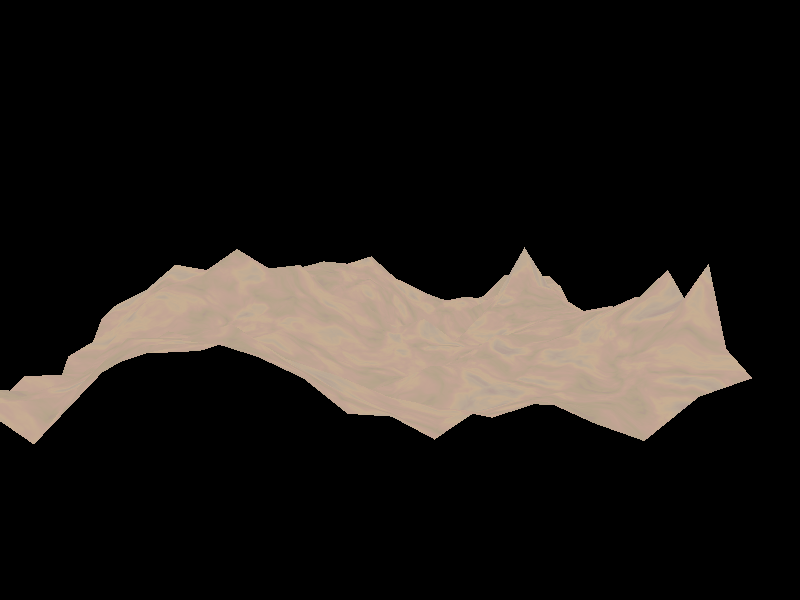 #include "colors.inc"
#include "stones.inc"
#include "textures.inc"
#include "shapes.inc"
#include "glass.inc"
#include "metals.inc"
#include "woods.inc"
#declare c1 = texture { T_Stone1 scale 1 }
light_source { <0, 2, 2> color White}
camera { location <3, 1, -3> look_at  <3,0,3>  }
mesh {
triangle{< 0.29412, 0.00000, 0.29412>,< 0.58824,-0.16760, 0.29412>,< 0.58824,-0.23509, 0.58824> texture {c1}}
triangle{< 0.29412, 0.00000, 0.29412>,< 0.29412,-0.15393, 0.58824>,< 0.58824,-0.23509, 0.58824> texture {c1}}
triangle{< 0.29412,-0.15393, 0.58824>,< 0.58824,-0.23509, 0.58824>,< 0.58824,-0.27585, 0.88235> texture {c1}}
triangle{< 0.29412,-0.15393, 0.58824>,< 0.29412,-0.34967, 0.88235>,< 0.58824,-0.27585, 0.88235> texture {c1}}
triangle{< 0.29412,-0.34967, 0.88235>,< 0.58824,-0.27585, 0.88235>,< 0.58824,-0.31594, 1.17647> texture {c1}}
triangle{< 0.29412,-0.34967, 0.88235>,< 0.29412,-0.25389, 1.17647>,< 0.58824,-0.31594, 1.17647> texture {c1}}
triangle{< 0.29412,-0.25389, 1.17647>,< 0.58824,-0.31594, 1.17647>,< 0.58824,-0.31998, 1.47059> texture {c1}}
triangle{< 0.29412,-0.25389, 1.17647>,< 0.29412,-0.57187, 1.47059>,< 0.58824,-0.31998, 1.47059> texture {c1}}
triangle{< 0.29412,-0.57187, 1.47059>,< 0.58824,-0.31998, 1.47059>,< 0.58824,-0.22015, 1.76471> texture {c1}}
triangle{< 0.29412,-0.57187, 1.47059>,< 0.29412,-0.26047, 1.76471>,< 0.58824,-0.22015, 1.76471> texture {c1}}
triangle{< 0.29412,-0.26047, 1.76471>,< 0.58824,-0.22015, 1.76471>,< 0.58824,-0.07089, 2.05882> texture {c1}}
triangle{< 0.29412,-0.26047, 1.76471>,< 0.29412,-0.33825, 2.05882>,< 0.58824,-0.07089, 2.05882> texture {c1}}
triangle{< 0.29412,-0.33825, 2.05882>,< 0.58824,-0.07089, 2.05882>,< 0.58824, 0.05671, 2.35294> texture {c1}}
triangle{< 0.29412,-0.33825, 2.05882>,< 0.29412,-0.06474, 2.35294>,< 0.58824, 0.05671, 2.35294> texture {c1}}
triangle{< 0.29412,-0.06474, 2.35294>,< 0.58824, 0.05671, 2.35294>,< 0.58824, 0.15358, 2.64706> texture {c1}}
triangle{< 0.29412,-0.06474, 2.35294>,< 0.29412, 0.01082, 2.64706>,< 0.58824, 0.15358, 2.64706> texture {c1}}
triangle{< 0.29412, 0.01082, 2.64706>,< 0.58824, 0.15358, 2.64706>,< 0.58824, 0.11664, 2.94118> texture {c1}}
triangle{< 0.29412, 0.01082, 2.64706>,< 0.29412,-0.00637, 2.94118>,< 0.58824, 0.11664, 2.94118> texture {c1}}
triangle{< 0.29412,-0.00637, 2.94118>,< 0.58824, 0.11664, 2.94118>,< 0.58824, 0.01826, 3.23529> texture {c1}}
triangle{< 0.29412,-0.00637, 2.94118>,< 0.29412,-0.06949, 3.23529>,< 0.58824, 0.01826, 3.23529> texture {c1}}
triangle{< 0.29412,-0.06949, 3.23529>,< 0.58824, 0.01826, 3.23529>,< 0.58824,-0.08417, 3.52941> texture {c1}}
triangle{< 0.29412,-0.06949, 3.23529>,< 0.29412,-0.06354, 3.52941>,< 0.58824,-0.08417, 3.52941> texture {c1}}
triangle{< 0.29412,-0.06354, 3.52941>,< 0.58824,-0.08417, 3.52941>,< 0.58824,-0.15354, 3.82353> texture {c1}}
triangle{< 0.29412,-0.06354, 3.52941>,< 0.29412,-0.06311, 3.82353>,< 0.58824,-0.15354, 3.82353> texture {c1}}
triangle{< 0.29412,-0.06311, 3.82353>,< 0.58824,-0.15354, 3.82353>,< 0.58824,-0.14642, 4.11765> texture {c1}}
triangle{< 0.29412,-0.06311, 3.82353>,< 0.29412,-0.06875, 4.11765>,< 0.58824,-0.14642, 4.11765> texture {c1}}
triangle{< 0.29412,-0.06875, 4.11765>,< 0.58824,-0.14642, 4.11765>,< 0.58824,-0.08936, 4.41176> texture {c1}}
triangle{< 0.29412,-0.06875, 4.11765>,< 0.29412, 0.00341, 4.41176>,< 0.58824,-0.08936, 4.41176> texture {c1}}
triangle{< 0.29412, 0.00341, 4.41176>,< 0.58824,-0.08936, 4.41176>,< 0.58824,-0.01954, 4.70588> texture {c1}}
triangle{< 0.29412, 0.00341, 4.41176>,< 0.29412,-0.02866, 4.70588>,< 0.58824,-0.01954, 4.70588> texture {c1}}
triangle{< 0.29412,-0.02866, 4.70588>,< 0.58824,-0.01954, 4.70588>,< 0.58824,-0.03146, 5.00000> texture {c1}}
triangle{< 0.29412,-0.02866, 4.70588>,< 0.29412, 0.00000, 5.00000>,< 0.58824,-0.03146, 5.00000> texture {c1}}
triangle{< 0.58824,-0.16760, 0.29412>,< 0.88235,-0.39891, 0.29412>,< 0.88235,-0.20917, 0.58824> texture {c1}}
triangle{< 0.58824,-0.16760, 0.29412>,< 0.58824,-0.23509, 0.58824>,< 0.88235,-0.20917, 0.58824> texture {c1}}
triangle{< 0.58824,-0.23509, 0.58824>,< 0.88235,-0.20917, 0.58824>,< 0.88235,-0.15731, 0.88235> texture {c1}}
triangle{< 0.58824,-0.23509, 0.58824>,< 0.58824,-0.27585, 0.88235>,< 0.88235,-0.15731, 0.88235> texture {c1}}
triangle{< 0.58824,-0.27585, 0.88235>,< 0.88235,-0.15731, 0.88235>,< 0.88235,-0.18149, 1.17647> texture {c1}}
triangle{< 0.58824,-0.27585, 0.88235>,< 0.58824,-0.31594, 1.17647>,< 0.88235,-0.18149, 1.17647> texture {c1}}
triangle{< 0.58824,-0.31594, 1.17647>,< 0.88235,-0.18149, 1.17647>,< 0.88235,-0.18927, 1.47059> texture {c1}}
triangle{< 0.58824,-0.31594, 1.17647>,< 0.58824,-0.31998, 1.47059>,< 0.88235,-0.18927, 1.47059> texture {c1}}
triangle{< 0.58824,-0.31998, 1.47059>,< 0.88235,-0.18927, 1.47059>,< 0.88235,-0.07630, 1.76471> texture {c1}}
triangle{< 0.58824,-0.31998, 1.47059>,< 0.58824,-0.22015, 1.76471>,< 0.88235,-0.07630, 1.76471> texture {c1}}
triangle{< 0.58824,-0.22015, 1.76471>,< 0.88235,-0.07630, 1.76471>,< 0.88235, 0.18062, 2.05882> texture {c1}}
triangle{< 0.58824,-0.22015, 1.76471>,< 0.58824,-0.07089, 2.05882>,< 0.88235, 0.18062, 2.05882> texture {c1}}
triangle{< 0.58824,-0.07089, 2.05882>,< 0.88235, 0.18062, 2.05882>,< 0.88235, 0.23247, 2.35294> texture {c1}}
triangle{< 0.58824,-0.07089, 2.05882>,< 0.58824, 0.05671, 2.35294>,< 0.88235, 0.23247, 2.35294> texture {c1}}
triangle{< 0.58824, 0.05671, 2.35294>,< 0.88235, 0.23247, 2.35294>,< 0.88235, 0.39785, 2.64706> texture {c1}}
triangle{< 0.58824, 0.05671, 2.35294>,< 0.58824, 0.15358, 2.64706>,< 0.88235, 0.39785, 2.64706> texture {c1}}
triangle{< 0.58824, 0.15358, 2.64706>,< 0.88235, 0.39785, 2.64706>,< 0.88235, 0.20560, 2.94118> texture {c1}}
triangle{< 0.58824, 0.15358, 2.64706>,< 0.58824, 0.11664, 2.94118>,< 0.88235, 0.20560, 2.94118> texture {c1}}
triangle{< 0.58824, 0.11664, 2.94118>,< 0.88235, 0.20560, 2.94118>,< 0.88235, 0.08383, 3.23529> texture {c1}}
triangle{< 0.58824, 0.11664, 2.94118>,< 0.58824, 0.01826, 3.23529>,< 0.88235, 0.08383, 3.23529> texture {c1}}
triangle{< 0.58824, 0.01826, 3.23529>,< 0.88235, 0.08383, 3.23529>,< 0.88235,-0.08750, 3.52941> texture {c1}}
triangle{< 0.58824, 0.01826, 3.23529>,< 0.58824,-0.08417, 3.52941>,< 0.88235,-0.08750, 3.52941> texture {c1}}
triangle{< 0.58824,-0.08417, 3.52941>,< 0.88235,-0.08750, 3.52941>,< 0.88235,-0.33912, 3.82353> texture {c1}}
triangle{< 0.58824,-0.08417, 3.52941>,< 0.58824,-0.15354, 3.82353>,< 0.88235,-0.33912, 3.82353> texture {c1}}
triangle{< 0.58824,-0.15354, 3.82353>,< 0.88235,-0.33912, 3.82353>,< 0.88235,-0.16885, 4.11765> texture {c1}}
triangle{< 0.58824,-0.15354, 3.82353>,< 0.58824,-0.14642, 4.11765>,< 0.88235,-0.16885, 4.11765> texture {c1}}
triangle{< 0.58824,-0.14642, 4.11765>,< 0.88235,-0.16885, 4.11765>,< 0.88235,-0.17886, 4.41176> texture {c1}}
triangle{< 0.58824,-0.14642, 4.11765>,< 0.58824,-0.08936, 4.41176>,< 0.88235,-0.17886, 4.41176> texture {c1}}
triangle{< 0.58824,-0.08936, 4.41176>,< 0.88235,-0.17886, 4.41176>,< 0.88235,-0.02534, 4.70588> texture {c1}}
triangle{< 0.58824,-0.08936, 4.41176>,< 0.58824,-0.01954, 4.70588>,< 0.88235,-0.02534, 4.70588> texture {c1}}
triangle{< 0.58824,-0.01954, 4.70588>,< 0.88235,-0.02534, 4.70588>,< 0.88235, 0.07086, 5.00000> texture {c1}}
triangle{< 0.58824,-0.01954, 4.70588>,< 0.58824,-0.03146, 5.00000>,< 0.88235, 0.07086, 5.00000> texture {c1}}
triangle{< 0.88235,-0.39891, 0.29412>,< 1.17647,-0.04496, 0.29412>,< 1.17647,-0.03882, 0.58824> texture {c1}}
triangle{< 0.88235,-0.39891, 0.29412>,< 0.88235,-0.20917, 0.58824>,< 1.17647,-0.03882, 0.58824> texture {c1}}
triangle{< 0.88235,-0.20917, 0.58824>,< 1.17647,-0.03882, 0.58824>,< 1.17647,-0.03089, 0.88235> texture {c1}}
triangle{< 0.88235,-0.20917, 0.58824>,< 0.88235,-0.15731, 0.88235>,< 1.17647,-0.03089, 0.88235> texture {c1}}
triangle{< 0.88235,-0.15731, 0.88235>,< 1.17647,-0.03089, 0.88235>,< 1.17647,-0.08507, 1.17647> texture {c1}}
triangle{< 0.88235,-0.15731, 0.88235>,< 0.88235,-0.18149, 1.17647>,< 1.17647,-0.08507, 1.17647> texture {c1}}
triangle{< 0.88235,-0.18149, 1.17647>,< 1.17647,-0.08507, 1.17647>,< 1.17647,-0.12320, 1.47059> texture {c1}}
triangle{< 0.88235,-0.18149, 1.17647>,< 0.88235,-0.18927, 1.47059>,< 1.17647,-0.12320, 1.47059> texture {c1}}
triangle{< 0.88235,-0.18927, 1.47059>,< 1.17647,-0.12320, 1.47059>,< 1.17647,-0.04587, 1.76471> texture {c1}}
triangle{< 0.88235,-0.18927, 1.47059>,< 0.88235,-0.07630, 1.76471>,< 1.17647,-0.04587, 1.76471> texture {c1}}
triangle{< 0.88235,-0.07630, 1.76471>,< 1.17647,-0.04587, 1.76471>,< 1.17647, 0.08581, 2.05882> texture {c1}}
triangle{< 0.88235,-0.07630, 1.76471>,< 0.88235, 0.18062, 2.05882>,< 1.17647, 0.08581, 2.05882> texture {c1}}
triangle{< 0.88235, 0.18062, 2.05882>,< 1.17647, 0.08581, 2.05882>,< 1.17647, 0.27093, 2.35294> texture {c1}}
triangle{< 0.88235, 0.18062, 2.05882>,< 0.88235, 0.23247, 2.35294>,< 1.17647, 0.27093, 2.35294> texture {c1}}
triangle{< 0.88235, 0.23247, 2.35294>,< 1.17647, 0.27093, 2.35294>,< 1.17647, 0.34694, 2.64706> texture {c1}}
triangle{< 0.88235, 0.23247, 2.35294>,< 0.88235, 0.39785, 2.64706>,< 1.17647, 0.34694, 2.64706> texture {c1}}
triangle{< 0.88235, 0.39785, 2.64706>,< 1.17647, 0.34694, 2.64706>,< 1.17647, 0.22429, 2.94118> texture {c1}}
triangle{< 0.88235, 0.39785, 2.64706>,< 0.88235, 0.20560, 2.94118>,< 1.17647, 0.22429, 2.94118> texture {c1}}
triangle{< 0.88235, 0.20560, 2.94118>,< 1.17647, 0.22429, 2.94118>,< 1.17647, 0.03902, 3.23529> texture {c1}}
triangle{< 0.88235, 0.20560, 2.94118>,< 0.88235, 0.08383, 3.23529>,< 1.17647, 0.03902, 3.23529> texture {c1}}
triangle{< 0.88235, 0.08383, 3.23529>,< 1.17647, 0.03902, 3.23529>,< 1.17647,-0.03657, 3.52941> texture {c1}}
triangle{< 0.88235, 0.08383, 3.23529>,< 0.88235,-0.08750, 3.52941>,< 1.17647,-0.03657, 3.52941> texture {c1}}
triangle{< 0.88235,-0.08750, 3.52941>,< 1.17647,-0.03657, 3.52941>,< 1.17647,-0.05887, 3.82353> texture {c1}}
triangle{< 0.88235,-0.08750, 3.52941>,< 0.88235,-0.33912, 3.82353>,< 1.17647,-0.05887, 3.82353> texture {c1}}
triangle{< 0.88235,-0.33912, 3.82353>,< 1.17647,-0.05887, 3.82353>,< 1.17647,-0.02992, 4.11765> texture {c1}}
triangle{< 0.88235,-0.33912, 3.82353>,< 0.88235,-0.16885, 4.11765>,< 1.17647,-0.02992, 4.11765> texture {c1}}
triangle{< 0.88235,-0.16885, 4.11765>,< 1.17647,-0.02992, 4.11765>,< 1.17647, 0.00825, 4.41176> texture {c1}}
triangle{< 0.88235,-0.16885, 4.11765>,< 0.88235,-0.17886, 4.41176>,< 1.17647, 0.00825, 4.41176> texture {c1}}
triangle{< 0.88235,-0.17886, 4.41176>,< 1.17647, 0.00825, 4.41176>,< 1.17647, 0.01894, 4.70588> texture {c1}}
triangle{< 0.88235,-0.17886, 4.41176>,< 0.88235,-0.02534, 4.70588>,< 1.17647, 0.01894, 4.70588> texture {c1}}
triangle{< 0.88235,-0.02534, 4.70588>,< 1.17647, 0.01894, 4.70588>,< 1.17647,-0.00145, 5.00000> texture {c1}}
triangle{< 0.88235,-0.02534, 4.70588>,< 0.88235, 0.07086, 5.00000>,< 1.17647,-0.00145, 5.00000> texture {c1}}
triangle{< 1.17647,-0.04496, 0.29412>,< 1.47059, 0.23260, 0.29412>,< 1.47059, 0.12329, 0.58824> texture {c1}}
triangle{< 1.17647,-0.04496, 0.29412>,< 1.17647,-0.03882, 0.58824>,< 1.47059, 0.12329, 0.58824> texture {c1}}
triangle{< 1.17647,-0.03882, 0.58824>,< 1.47059, 0.12329, 0.58824>,< 1.47059, 0.14305, 0.88235> texture {c1}}
triangle{< 1.17647,-0.03882, 0.58824>,< 1.17647,-0.03089, 0.88235>,< 1.47059, 0.14305, 0.88235> texture {c1}}
triangle{< 1.17647,-0.03089, 0.88235>,< 1.47059, 0.14305, 0.88235>,< 1.47059,-0.02179, 1.17647> texture {c1}}
triangle{< 1.17647,-0.03089, 0.88235>,< 1.17647,-0.08507, 1.17647>,< 1.47059,-0.02179, 1.17647> texture {c1}}
triangle{< 1.17647,-0.08507, 1.17647>,< 1.47059,-0.02179, 1.17647>,< 1.47059,-0.14124, 1.47059> texture {c1}}
triangle{< 1.17647,-0.08507, 1.17647>,< 1.17647,-0.12320, 1.47059>,< 1.47059,-0.14124, 1.47059> texture {c1}}
triangle{< 1.17647,-0.12320, 1.47059>,< 1.47059,-0.14124, 1.47059>,< 1.47059,-0.06849, 1.76471> texture {c1}}
triangle{< 1.17647,-0.12320, 1.47059>,< 1.17647,-0.04587, 1.76471>,< 1.47059,-0.06849, 1.76471> texture {c1}}
triangle{< 1.17647,-0.04587, 1.76471>,< 1.47059,-0.06849, 1.76471>,< 1.47059,-0.04717, 2.05882> texture {c1}}
triangle{< 1.17647,-0.04587, 1.76471>,< 1.17647, 0.08581, 2.05882>,< 1.47059,-0.04717, 2.05882> texture {c1}}
triangle{< 1.17647, 0.08581, 2.05882>,< 1.47059,-0.04717, 2.05882>,< 1.47059, 0.24726, 2.35294> texture {c1}}
triangle{< 1.17647, 0.08581, 2.05882>,< 1.17647, 0.27093, 2.35294>,< 1.47059, 0.24726, 2.35294> texture {c1}}
triangle{< 1.17647, 0.27093, 2.35294>,< 1.47059, 0.24726, 2.35294>,< 1.47059, 0.54623, 2.64706> texture {c1}}
triangle{< 1.17647, 0.27093, 2.35294>,< 1.17647, 0.34694, 2.64706>,< 1.47059, 0.54623, 2.64706> texture {c1}}
triangle{< 1.17647, 0.34694, 2.64706>,< 1.47059, 0.54623, 2.64706>,< 1.47059, 0.21471, 2.94118> texture {c1}}
triangle{< 1.17647, 0.34694, 2.64706>,< 1.17647, 0.22429, 2.94118>,< 1.47059, 0.21471, 2.94118> texture {c1}}
triangle{< 1.17647, 0.22429, 2.94118>,< 1.47059, 0.21471, 2.94118>,< 1.47059,-0.12318, 3.23529> texture {c1}}
triangle{< 1.17647, 0.22429, 2.94118>,< 1.17647, 0.03902, 3.23529>,< 1.47059,-0.12318, 3.23529> texture {c1}}
triangle{< 1.17647, 0.03902, 3.23529>,< 1.47059,-0.12318, 3.23529>,< 1.47059, 0.01242, 3.52941> texture {c1}}
triangle{< 1.17647, 0.03902, 3.23529>,< 1.17647,-0.03657, 3.52941>,< 1.47059, 0.01242, 3.52941> texture {c1}}
triangle{< 1.17647,-0.03657, 3.52941>,< 1.47059, 0.01242, 3.52941>,< 1.47059, 0.19975, 3.82353> texture {c1}}
triangle{< 1.17647,-0.03657, 3.52941>,< 1.17647,-0.05887, 3.82353>,< 1.47059, 0.19975, 3.82353> texture {c1}}
triangle{< 1.17647,-0.05887, 3.82353>,< 1.47059, 0.19975, 3.82353>,< 1.47059, 0.10849, 4.11765> texture {c1}}
triangle{< 1.17647,-0.05887, 3.82353>,< 1.17647,-0.02992, 4.11765>,< 1.47059, 0.10849, 4.11765> texture {c1}}
triangle{< 1.17647,-0.02992, 4.11765>,< 1.47059, 0.10849, 4.11765>,< 1.47059, 0.16452, 4.41176> texture {c1}}
triangle{< 1.17647,-0.02992, 4.11765>,< 1.17647, 0.00825, 4.41176>,< 1.47059, 0.16452, 4.41176> texture {c1}}
triangle{< 1.17647, 0.00825, 4.41176>,< 1.47059, 0.16452, 4.41176>,< 1.47059, 0.07698, 4.70588> texture {c1}}
triangle{< 1.17647, 0.00825, 4.41176>,< 1.17647, 0.01894, 4.70588>,< 1.47059, 0.07698, 4.70588> texture {c1}}
triangle{< 1.17647, 0.01894, 4.70588>,< 1.47059, 0.07698, 4.70588>,< 1.47059,-0.03907, 5.00000> texture {c1}}
triangle{< 1.17647, 0.01894, 4.70588>,< 1.17647,-0.00145, 5.00000>,< 1.47059,-0.03907, 5.00000> texture {c1}}
triangle{< 1.47059, 0.23260, 0.29412>,< 1.76471, 0.22221, 0.29412>,< 1.76471, 0.16666, 0.58824> texture {c1}}
triangle{< 1.47059, 0.23260, 0.29412>,< 1.47059, 0.12329, 0.58824>,< 1.76471, 0.16666, 0.58824> texture {c1}}
triangle{< 1.47059, 0.12329, 0.58824>,< 1.76471, 0.16666, 0.58824>,< 1.76471, 0.06716, 0.88235> texture {c1}}
triangle{< 1.47059, 0.12329, 0.58824>,< 1.47059, 0.14305, 0.88235>,< 1.76471, 0.06716, 0.88235> texture {c1}}
triangle{< 1.47059, 0.14305, 0.88235>,< 1.76471, 0.06716, 0.88235>,< 1.76471,-0.01429, 1.17647> texture {c1}}
triangle{< 1.47059, 0.14305, 0.88235>,< 1.47059,-0.02179, 1.17647>,< 1.76471,-0.01429, 1.17647> texture {c1}}
triangle{< 1.47059,-0.02179, 1.17647>,< 1.76471,-0.01429, 1.17647>,< 1.76471,-0.04685, 1.47059> texture {c1}}
triangle{< 1.47059,-0.02179, 1.17647>,< 1.47059,-0.14124, 1.47059>,< 1.76471,-0.04685, 1.47059> texture {c1}}
triangle{< 1.47059,-0.14124, 1.47059>,< 1.76471,-0.04685, 1.47059>,< 1.76471,-0.02037, 1.76471> texture {c1}}
triangle{< 1.47059,-0.14124, 1.47059>,< 1.47059,-0.06849, 1.76471>,< 1.76471,-0.02037, 1.76471> texture {c1}}
triangle{< 1.47059,-0.06849, 1.76471>,< 1.76471,-0.02037, 1.76471>,< 1.76471, 0.06081, 2.05882> texture {c1}}
triangle{< 1.47059,-0.06849, 1.76471>,< 1.47059,-0.04717, 2.05882>,< 1.76471, 0.06081, 2.05882> texture {c1}}
triangle{< 1.47059,-0.04717, 2.05882>,< 1.76471, 0.06081, 2.05882>,< 1.76471, 0.24345, 2.35294> texture {c1}}
triangle{< 1.47059,-0.04717, 2.05882>,< 1.47059, 0.24726, 2.35294>,< 1.76471, 0.24345, 2.35294> texture {c1}}
triangle{< 1.47059, 0.24726, 2.35294>,< 1.76471, 0.24345, 2.35294>,< 1.76471, 0.36169, 2.64706> texture {c1}}
triangle{< 1.47059, 0.24726, 2.35294>,< 1.47059, 0.54623, 2.64706>,< 1.76471, 0.36169, 2.64706> texture {c1}}
triangle{< 1.47059, 0.54623, 2.64706>,< 1.76471, 0.36169, 2.64706>,< 1.76471, 0.24023, 2.94118> texture {c1}}
triangle{< 1.47059, 0.54623, 2.64706>,< 1.47059, 0.21471, 2.94118>,< 1.76471, 0.24023, 2.94118> texture {c1}}
triangle{< 1.47059, 0.21471, 2.94118>,< 1.76471, 0.24023, 2.94118>,< 1.76471, 0.07749, 3.23529> texture {c1}}
triangle{< 1.47059, 0.21471, 2.94118>,< 1.47059,-0.12318, 3.23529>,< 1.76471, 0.07749, 3.23529> texture {c1}}
triangle{< 1.47059,-0.12318, 3.23529>,< 1.76471, 0.07749, 3.23529>,< 1.76471, 0.02135, 3.52941> texture {c1}}
triangle{< 1.47059,-0.12318, 3.23529>,< 1.47059, 0.01242, 3.52941>,< 1.76471, 0.02135, 3.52941> texture {c1}}
triangle{< 1.47059, 0.01242, 3.52941>,< 1.76471, 0.02135, 3.52941>,< 1.76471, 0.03329, 3.82353> texture {c1}}
triangle{< 1.47059, 0.01242, 3.52941>,< 1.47059, 0.19975, 3.82353>,< 1.76471, 0.03329, 3.82353> texture {c1}}
triangle{< 1.47059, 0.19975, 3.82353>,< 1.76471, 0.03329, 3.82353>,< 1.76471, 0.11630, 4.11765> texture {c1}}
triangle{< 1.47059, 0.19975, 3.82353>,< 1.47059, 0.10849, 4.11765>,< 1.76471, 0.11630, 4.11765> texture {c1}}
triangle{< 1.47059, 0.10849, 4.11765>,< 1.76471, 0.11630, 4.11765>,< 1.76471, 0.17324, 4.41176> texture {c1}}
triangle{< 1.47059, 0.10849, 4.11765>,< 1.47059, 0.16452, 4.41176>,< 1.76471, 0.17324, 4.41176> texture {c1}}
triangle{< 1.47059, 0.16452, 4.41176>,< 1.76471, 0.17324, 4.41176>,< 1.76471, 0.14481, 4.70588> texture {c1}}
triangle{< 1.47059, 0.16452, 4.41176>,< 1.47059, 0.07698, 4.70588>,< 1.76471, 0.14481, 4.70588> texture {c1}}
triangle{< 1.47059, 0.07698, 4.70588>,< 1.76471, 0.14481, 4.70588>,< 1.76471, 0.10091, 5.00000> texture {c1}}
triangle{< 1.47059, 0.07698, 4.70588>,< 1.47059,-0.03907, 5.00000>,< 1.76471, 0.10091, 5.00000> texture {c1}}
triangle{< 1.76471, 0.22221, 0.29412>,< 2.05882, 0.31434, 0.29412>,< 2.05882, 0.09804, 0.58824> texture {c1}}
triangle{< 1.76471, 0.22221, 0.29412>,< 1.76471, 0.16666, 0.58824>,< 2.05882, 0.09804, 0.58824> texture {c1}}
triangle{< 1.76471, 0.16666, 0.58824>,< 2.05882, 0.09804, 0.58824>,< 2.05882,-0.03420, 0.88235> texture {c1}}
triangle{< 1.76471, 0.16666, 0.58824>,< 1.76471, 0.06716, 0.88235>,< 2.05882,-0.03420, 0.88235> texture {c1}}
triangle{< 1.76471, 0.06716, 0.88235>,< 2.05882,-0.03420, 0.88235>,< 2.05882,-0.07136, 1.17647> texture {c1}}
triangle{< 1.76471, 0.06716, 0.88235>,< 1.76471,-0.01429, 1.17647>,< 2.05882,-0.07136, 1.17647> texture {c1}}
triangle{< 1.76471,-0.01429, 1.17647>,< 2.05882,-0.07136, 1.17647>,< 2.05882,-0.00633, 1.47059> texture {c1}}
triangle{< 1.76471,-0.01429, 1.17647>,< 1.76471,-0.04685, 1.47059>,< 2.05882,-0.00633, 1.47059> texture {c1}}
triangle{< 1.76471,-0.04685, 1.47059>,< 2.05882,-0.00633, 1.47059>,< 2.05882,-0.03176, 1.76471> texture {c1}}
triangle{< 1.76471,-0.04685, 1.47059>,< 1.76471,-0.02037, 1.76471>,< 2.05882,-0.03176, 1.76471> texture {c1}}
triangle{< 1.76471,-0.02037, 1.76471>,< 2.05882,-0.03176, 1.76471>,< 2.05882, 0.09376, 2.05882> texture {c1}}
triangle{< 1.76471,-0.02037, 1.76471>,< 1.76471, 0.06081, 2.05882>,< 2.05882, 0.09376, 2.05882> texture {c1}}
triangle{< 1.76471, 0.06081, 2.05882>,< 2.05882, 0.09376, 2.05882>,< 2.05882, 0.19067, 2.35294> texture {c1}}
triangle{< 1.76471, 0.06081, 2.05882>,< 1.76471, 0.24345, 2.35294>,< 2.05882, 0.19067, 2.35294> texture {c1}}
triangle{< 1.76471, 0.24345, 2.35294>,< 2.05882, 0.19067, 2.35294>,< 2.05882, 0.39490, 2.64706> texture {c1}}
triangle{< 1.76471, 0.24345, 2.35294>,< 1.76471, 0.36169, 2.64706>,< 2.05882, 0.39490, 2.64706> texture {c1}}
triangle{< 1.76471, 0.36169, 2.64706>,< 2.05882, 0.39490, 2.64706>,< 2.05882, 0.19391, 2.94118> texture {c1}}
triangle{< 1.76471, 0.36169, 2.64706>,< 1.76471, 0.24023, 2.94118>,< 2.05882, 0.19391, 2.94118> texture {c1}}
triangle{< 1.76471, 0.24023, 2.94118>,< 2.05882, 0.19391, 2.94118>,< 2.05882, 0.15797, 3.23529> texture {c1}}
triangle{< 1.76471, 0.24023, 2.94118>,< 1.76471, 0.07749, 3.23529>,< 2.05882, 0.15797, 3.23529> texture {c1}}
triangle{< 1.76471, 0.07749, 3.23529>,< 2.05882, 0.15797, 3.23529>,< 2.05882,-0.02381, 3.52941> texture {c1}}
triangle{< 1.76471, 0.07749, 3.23529>,< 1.76471, 0.02135, 3.52941>,< 2.05882,-0.02381, 3.52941> texture {c1}}
triangle{< 1.76471, 0.02135, 3.52941>,< 2.05882,-0.02381, 3.52941>,< 2.05882,-0.12162, 3.82353> texture {c1}}
triangle{< 1.76471, 0.02135, 3.52941>,< 1.76471, 0.03329, 3.82353>,< 2.05882,-0.12162, 3.82353> texture {c1}}
triangle{< 1.76471, 0.03329, 3.82353>,< 2.05882,-0.12162, 3.82353>,< 2.05882, 0.10524, 4.11765> texture {c1}}
triangle{< 1.76471, 0.03329, 3.82353>,< 1.76471, 0.11630, 4.11765>,< 2.05882, 0.10524, 4.11765> texture {c1}}
triangle{< 1.76471, 0.11630, 4.11765>,< 2.05882, 0.10524, 4.11765>,< 2.05882, 0.25004, 4.41176> texture {c1}}
triangle{< 1.76471, 0.11630, 4.11765>,< 1.76471, 0.17324, 4.41176>,< 2.05882, 0.25004, 4.41176> texture {c1}}
triangle{< 1.76471, 0.17324, 4.41176>,< 2.05882, 0.25004, 4.41176>,< 2.05882, 0.17589, 4.70588> texture {c1}}
triangle{< 1.76471, 0.17324, 4.41176>,< 1.76471, 0.14481, 4.70588>,< 2.05882, 0.17589, 4.70588> texture {c1}}
triangle{< 1.76471, 0.14481, 4.70588>,< 2.05882, 0.17589, 4.70588>,< 2.05882, 0.18459, 5.00000> texture {c1}}
triangle{< 1.76471, 0.14481, 4.70588>,< 1.76471, 0.10091, 5.00000>,< 2.05882, 0.18459, 5.00000> texture {c1}}
triangle{< 2.05882, 0.31434, 0.29412>,< 2.35294, 0.11467, 0.29412>,< 2.35294,-0.02795, 0.58824> texture {c1}}
triangle{< 2.05882, 0.31434, 0.29412>,< 2.05882, 0.09804, 0.58824>,< 2.35294,-0.02795, 0.58824> texture {c1}}
triangle{< 2.05882, 0.09804, 0.58824>,< 2.35294,-0.02795, 0.58824>,< 2.35294,-0.18059, 0.88235> texture {c1}}
triangle{< 2.05882, 0.09804, 0.58824>,< 2.05882,-0.03420, 0.88235>,< 2.35294,-0.18059, 0.88235> texture {c1}}
triangle{< 2.05882,-0.03420, 0.88235>,< 2.35294,-0.18059, 0.88235>,< 2.35294,-0.24613, 1.17647> texture {c1}}
triangle{< 2.05882,-0.03420, 0.88235>,< 2.05882,-0.07136, 1.17647>,< 2.35294,-0.24613, 1.17647> texture {c1}}
triangle{< 2.05882,-0.07136, 1.17647>,< 2.35294,-0.24613, 1.17647>,< 2.35294,-0.23983, 1.47059> texture {c1}}
triangle{< 2.05882,-0.07136, 1.17647>,< 2.05882,-0.00633, 1.47059>,< 2.35294,-0.23983, 1.47059> texture {c1}}
triangle{< 2.05882,-0.00633, 1.47059>,< 2.35294,-0.23983, 1.47059>,< 2.35294,-0.19706, 1.76471> texture {c1}}
triangle{< 2.05882,-0.00633, 1.47059>,< 2.05882,-0.03176, 1.76471>,< 2.35294,-0.19706, 1.76471> texture {c1}}
triangle{< 2.05882,-0.03176, 1.76471>,< 2.35294,-0.19706, 1.76471>,< 2.35294,-0.11695, 2.05882> texture {c1}}
triangle{< 2.05882,-0.03176, 1.76471>,< 2.05882, 0.09376, 2.05882>,< 2.35294,-0.11695, 2.05882> texture {c1}}
triangle{< 2.05882, 0.09376, 2.05882>,< 2.35294,-0.11695, 2.05882>,< 2.35294, 0.02461, 2.35294> texture {c1}}
triangle{< 2.05882, 0.09376, 2.05882>,< 2.05882, 0.19067, 2.35294>,< 2.35294, 0.02461, 2.35294> texture {c1}}
triangle{< 2.05882, 0.19067, 2.35294>,< 2.35294, 0.02461, 2.35294>,< 2.35294, 0.10948, 2.64706> texture {c1}}
triangle{< 2.05882, 0.19067, 2.35294>,< 2.05882, 0.39490, 2.64706>,< 2.35294, 0.10948, 2.64706> texture {c1}}
triangle{< 2.05882, 0.39490, 2.64706>,< 2.35294, 0.10948, 2.64706>,< 2.35294,-0.00432, 2.94118> texture {c1}}
triangle{< 2.05882, 0.39490, 2.64706>,< 2.05882, 0.19391, 2.94118>,< 2.35294,-0.00432, 2.94118> texture {c1}}
triangle{< 2.05882, 0.19391, 2.94118>,< 2.35294,-0.00432, 2.94118>,< 2.35294,-0.13937, 3.23529> texture {c1}}
triangle{< 2.05882, 0.19391, 2.94118>,< 2.05882, 0.15797, 3.23529>,< 2.35294,-0.13937, 3.23529> texture {c1}}
triangle{< 2.05882, 0.15797, 3.23529>,< 2.35294,-0.13937, 3.23529>,< 2.35294,-0.11501, 3.52941> texture {c1}}
triangle{< 2.05882, 0.15797, 3.23529>,< 2.05882,-0.02381, 3.52941>,< 2.35294,-0.11501, 3.52941> texture {c1}}
triangle{< 2.05882,-0.02381, 3.52941>,< 2.35294,-0.11501, 3.52941>,< 2.35294,-0.01679, 3.82353> texture {c1}}
triangle{< 2.05882,-0.02381, 3.52941>,< 2.05882,-0.12162, 3.82353>,< 2.35294,-0.01679, 3.82353> texture {c1}}
triangle{< 2.05882,-0.12162, 3.82353>,< 2.35294,-0.01679, 3.82353>,< 2.35294, 0.13076, 4.11765> texture {c1}}
triangle{< 2.05882,-0.12162, 3.82353>,< 2.05882, 0.10524, 4.11765>,< 2.35294, 0.13076, 4.11765> texture {c1}}
triangle{< 2.05882, 0.10524, 4.11765>,< 2.35294, 0.13076, 4.11765>,< 2.35294, 0.22120, 4.41176> texture {c1}}
triangle{< 2.05882, 0.10524, 4.11765>,< 2.05882, 0.25004, 4.41176>,< 2.35294, 0.22120, 4.41176> texture {c1}}
triangle{< 2.05882, 0.25004, 4.41176>,< 2.35294, 0.22120, 4.41176>,< 2.35294, 0.18031, 4.70588> texture {c1}}
triangle{< 2.05882, 0.25004, 4.41176>,< 2.05882, 0.17589, 4.70588>,< 2.35294, 0.18031, 4.70588> texture {c1}}
triangle{< 2.05882, 0.17589, 4.70588>,< 2.35294, 0.18031, 4.70588>,< 2.35294, 0.08191, 5.00000> texture {c1}}
triangle{< 2.05882, 0.17589, 4.70588>,< 2.05882, 0.18459, 5.00000>,< 2.35294, 0.08191, 5.00000> texture {c1}}
triangle{< 2.35294, 0.11467, 0.29412>,< 2.64706, 0.01356, 0.29412>,< 2.64706,-0.19000, 0.58824> texture {c1}}
triangle{< 2.35294, 0.11467, 0.29412>,< 2.35294,-0.02795, 0.58824>,< 2.64706,-0.19000, 0.58824> texture {c1}}
triangle{< 2.35294,-0.02795, 0.58824>,< 2.64706,-0.19000, 0.58824>,< 2.64706,-0.42931, 0.88235> texture {c1}}
triangle{< 2.35294,-0.02795, 0.58824>,< 2.35294,-0.18059, 0.88235>,< 2.64706,-0.42931, 0.88235> texture {c1}}
triangle{< 2.35294,-0.18059, 0.88235>,< 2.64706,-0.42931, 0.88235>,< 2.64706,-0.41130, 1.17647> texture {c1}}
triangle{< 2.35294,-0.18059, 0.88235>,< 2.35294,-0.24613, 1.17647>,< 2.64706,-0.41130, 1.17647> texture {c1}}
triangle{< 2.35294,-0.24613, 1.17647>,< 2.64706,-0.41130, 1.17647>,< 2.64706,-0.51333, 1.47059> texture {c1}}
triangle{< 2.35294,-0.24613, 1.17647>,< 2.35294,-0.23983, 1.47059>,< 2.64706,-0.51333, 1.47059> texture {c1}}
triangle{< 2.35294,-0.23983, 1.47059>,< 2.64706,-0.51333, 1.47059>,< 2.64706,-0.38833, 1.76471> texture {c1}}
triangle{< 2.35294,-0.23983, 1.47059>,< 2.35294,-0.19706, 1.76471>,< 2.64706,-0.38833, 1.76471> texture {c1}}
triangle{< 2.35294,-0.19706, 1.76471>,< 2.64706,-0.38833, 1.76471>,< 2.64706,-0.38080, 2.05882> texture {c1}}
triangle{< 2.35294,-0.19706, 1.76471>,< 2.35294,-0.11695, 2.05882>,< 2.64706,-0.38080, 2.05882> texture {c1}}
triangle{< 2.35294,-0.11695, 2.05882>,< 2.64706,-0.38080, 2.05882>,< 2.64706,-0.14292, 2.35294> texture {c1}}
triangle{< 2.35294,-0.11695, 2.05882>,< 2.35294, 0.02461, 2.35294>,< 2.64706,-0.14292, 2.35294> texture {c1}}
triangle{< 2.35294, 0.02461, 2.35294>,< 2.64706,-0.14292, 2.35294>,< 2.64706, 0.03094, 2.64706> texture {c1}}
triangle{< 2.35294, 0.02461, 2.35294>,< 2.35294, 0.10948, 2.64706>,< 2.64706, 0.03094, 2.64706> texture {c1}}
triangle{< 2.35294, 0.10948, 2.64706>,< 2.64706, 0.03094, 2.64706>,< 2.64706,-0.24157, 2.94118> texture {c1}}
triangle{< 2.35294, 0.10948, 2.64706>,< 2.35294,-0.00432, 2.94118>,< 2.64706,-0.24157, 2.94118> texture {c1}}
triangle{< 2.35294,-0.00432, 2.94118>,< 2.64706,-0.24157, 2.94118>,< 2.64706,-0.56276, 3.23529> texture {c1}}
triangle{< 2.35294,-0.00432, 2.94118>,< 2.35294,-0.13937, 3.23529>,< 2.64706,-0.56276, 3.23529> texture {c1}}
triangle{< 2.35294,-0.13937, 3.23529>,< 2.64706,-0.56276, 3.23529>,< 2.64706,-0.28940, 3.52941> texture {c1}}
triangle{< 2.35294,-0.13937, 3.23529>,< 2.35294,-0.11501, 3.52941>,< 2.64706,-0.28940, 3.52941> texture {c1}}
triangle{< 2.35294,-0.11501, 3.52941>,< 2.64706,-0.28940, 3.52941>,< 2.64706, 0.06901, 3.82353> texture {c1}}
triangle{< 2.35294,-0.11501, 3.52941>,< 2.35294,-0.01679, 3.82353>,< 2.64706, 0.06901, 3.82353> texture {c1}}
triangle{< 2.35294,-0.01679, 3.82353>,< 2.64706, 0.06901, 3.82353>,< 2.64706, 0.09034, 4.11765> texture {c1}}
triangle{< 2.35294,-0.01679, 3.82353>,< 2.35294, 0.13076, 4.11765>,< 2.64706, 0.09034, 4.11765> texture {c1}}
triangle{< 2.35294, 0.13076, 4.11765>,< 2.64706, 0.09034, 4.11765>,< 2.64706, 0.31373, 4.41176> texture {c1}}
triangle{< 2.35294, 0.13076, 4.11765>,< 2.35294, 0.22120, 4.41176>,< 2.64706, 0.31373, 4.41176> texture {c1}}
triangle{< 2.35294, 0.22120, 4.41176>,< 2.64706, 0.31373, 4.41176>,< 2.64706, 0.13056, 4.70588> texture {c1}}
triangle{< 2.35294, 0.22120, 4.41176>,< 2.35294, 0.18031, 4.70588>,< 2.64706, 0.13056, 4.70588> texture {c1}}
triangle{< 2.35294, 0.18031, 4.70588>,< 2.64706, 0.13056, 4.70588>,< 2.64706,-0.01293, 5.00000> texture {c1}}
triangle{< 2.35294, 0.18031, 4.70588>,< 2.35294, 0.08191, 5.00000>,< 2.64706,-0.01293, 5.00000> texture {c1}}
triangle{< 2.64706, 0.01356, 0.29412>,< 2.94118,-0.11306, 0.29412>,< 2.94118,-0.29592, 0.58824> texture {c1}}
triangle{< 2.64706, 0.01356, 0.29412>,< 2.64706,-0.19000, 0.58824>,< 2.94118,-0.29592, 0.58824> texture {c1}}
triangle{< 2.64706,-0.19000, 0.58824>,< 2.94118,-0.29592, 0.58824>,< 2.94118,-0.44809, 0.88235> texture {c1}}
triangle{< 2.64706,-0.19000, 0.58824>,< 2.64706,-0.42931, 0.88235>,< 2.94118,-0.44809, 0.88235> texture {c1}}
triangle{< 2.64706,-0.42931, 0.88235>,< 2.94118,-0.44809, 0.88235>,< 2.94118,-0.45310, 1.17647> texture {c1}}
triangle{< 2.64706,-0.42931, 0.88235>,< 2.64706,-0.41130, 1.17647>,< 2.94118,-0.45310, 1.17647> texture {c1}}
triangle{< 2.64706,-0.41130, 1.17647>,< 2.94118,-0.45310, 1.17647>,< 2.94118,-0.39817, 1.47059> texture {c1}}
triangle{< 2.64706,-0.41130, 1.17647>,< 2.64706,-0.51333, 1.47059>,< 2.94118,-0.39817, 1.47059> texture {c1}}
triangle{< 2.64706,-0.51333, 1.47059>,< 2.94118,-0.39817, 1.47059>,< 2.94118,-0.43057, 1.76471> texture {c1}}
triangle{< 2.64706,-0.51333, 1.47059>,< 2.64706,-0.38833, 1.76471>,< 2.94118,-0.43057, 1.76471> texture {c1}}
triangle{< 2.64706,-0.38833, 1.76471>,< 2.94118,-0.43057, 1.76471>,< 2.94118,-0.42342, 2.05882> texture {c1}}
triangle{< 2.64706,-0.38833, 1.76471>,< 2.64706,-0.38080, 2.05882>,< 2.94118,-0.42342, 2.05882> texture {c1}}
triangle{< 2.64706,-0.38080, 2.05882>,< 2.94118,-0.42342, 2.05882>,< 2.94118,-0.26549, 2.35294> texture {c1}}
triangle{< 2.64706,-0.38080, 2.05882>,< 2.64706,-0.14292, 2.35294>,< 2.94118,-0.26549, 2.35294> texture {c1}}
triangle{< 2.64706,-0.14292, 2.35294>,< 2.94118,-0.26549, 2.35294>,< 2.94118,-0.21416, 2.64706> texture {c1}}
triangle{< 2.64706,-0.14292, 2.35294>,< 2.64706, 0.03094, 2.64706>,< 2.94118,-0.21416, 2.64706> texture {c1}}
triangle{< 2.64706, 0.03094, 2.64706>,< 2.94118,-0.21416, 2.64706>,< 2.94118,-0.41702, 2.94118> texture {c1}}
triangle{< 2.64706, 0.03094, 2.64706>,< 2.64706,-0.24157, 2.94118>,< 2.94118,-0.41702, 2.94118> texture {c1}}
triangle{< 2.64706,-0.24157, 2.94118>,< 2.94118,-0.41702, 2.94118>,< 2.94118,-0.62301, 3.23529> texture {c1}}
triangle{< 2.64706,-0.24157, 2.94118>,< 2.64706,-0.56276, 3.23529>,< 2.94118,-0.62301, 3.23529> texture {c1}}
triangle{< 2.64706,-0.56276, 3.23529>,< 2.94118,-0.62301, 3.23529>,< 2.94118,-0.54083, 3.52941> texture {c1}}
triangle{< 2.64706,-0.56276, 3.23529>,< 2.64706,-0.28940, 3.52941>,< 2.94118,-0.54083, 3.52941> texture {c1}}
triangle{< 2.64706,-0.28940, 3.52941>,< 2.94118,-0.54083, 3.52941>,< 2.94118,-0.31608, 3.82353> texture {c1}}
triangle{< 2.64706,-0.28940, 3.52941>,< 2.64706, 0.06901, 3.82353>,< 2.94118,-0.31608, 3.82353> texture {c1}}
triangle{< 2.64706, 0.06901, 3.82353>,< 2.94118,-0.31608, 3.82353>,< 2.94118,-0.11349, 4.11765> texture {c1}}
triangle{< 2.64706, 0.06901, 3.82353>,< 2.64706, 0.09034, 4.11765>,< 2.94118,-0.11349, 4.11765> texture {c1}}
triangle{< 2.64706, 0.09034, 4.11765>,< 2.94118,-0.11349, 4.11765>,< 2.94118, 0.02076, 4.41176> texture {c1}}
triangle{< 2.64706, 0.09034, 4.11765>,< 2.64706, 0.31373, 4.41176>,< 2.94118, 0.02076, 4.41176> texture {c1}}
triangle{< 2.64706, 0.31373, 4.41176>,< 2.94118, 0.02076, 4.41176>,< 2.94118, 0.00378, 4.70588> texture {c1}}
triangle{< 2.64706, 0.31373, 4.41176>,< 2.64706, 0.13056, 4.70588>,< 2.94118, 0.00378, 4.70588> texture {c1}}
triangle{< 2.64706, 0.13056, 4.70588>,< 2.94118, 0.00378, 4.70588>,< 2.94118,-0.12324, 5.00000> texture {c1}}
triangle{< 2.64706, 0.13056, 4.70588>,< 2.64706,-0.01293, 5.00000>,< 2.94118,-0.12324, 5.00000> texture {c1}}
triangle{< 2.94118,-0.11306, 0.29412>,< 3.23529,-0.17365, 0.29412>,< 3.23529,-0.34630, 0.58824> texture {c1}}
triangle{< 2.94118,-0.11306, 0.29412>,< 2.94118,-0.29592, 0.58824>,< 3.23529,-0.34630, 0.58824> texture {c1}}
triangle{< 2.94118,-0.29592, 0.58824>,< 3.23529,-0.34630, 0.58824>,< 3.23529,-0.61252, 0.88235> texture {c1}}
triangle{< 2.94118,-0.29592, 0.58824>,< 2.94118,-0.44809, 0.88235>,< 3.23529,-0.61252, 0.88235> texture {c1}}
triangle{< 2.94118,-0.44809, 0.88235>,< 3.23529,-0.61252, 0.88235>,< 3.23529,-0.42449, 1.17647> texture {c1}}
triangle{< 2.94118,-0.44809, 0.88235>,< 2.94118,-0.45310, 1.17647>,< 3.23529,-0.42449, 1.17647> texture {c1}}
triangle{< 2.94118,-0.45310, 1.17647>,< 3.23529,-0.42449, 1.17647>,< 3.23529,-0.26072, 1.47059> texture {c1}}
triangle{< 2.94118,-0.45310, 1.17647>,< 2.94118,-0.39817, 1.47059>,< 3.23529,-0.26072, 1.47059> texture {c1}}
triangle{< 2.94118,-0.39817, 1.47059>,< 3.23529,-0.26072, 1.47059>,< 3.23529,-0.41261, 1.76471> texture {c1}}
triangle{< 2.94118,-0.39817, 1.47059>,< 2.94118,-0.43057, 1.76471>,< 3.23529,-0.41261, 1.76471> texture {c1}}
triangle{< 2.94118,-0.43057, 1.76471>,< 3.23529,-0.41261, 1.76471>,< 3.23529,-0.58215, 2.05882> texture {c1}}
triangle{< 2.94118,-0.43057, 1.76471>,< 2.94118,-0.42342, 2.05882>,< 3.23529,-0.58215, 2.05882> texture {c1}}
triangle{< 2.94118,-0.42342, 2.05882>,< 3.23529,-0.58215, 2.05882>,< 3.23529,-0.32131, 2.35294> texture {c1}}
triangle{< 2.94118,-0.42342, 2.05882>,< 2.94118,-0.26549, 2.35294>,< 3.23529,-0.32131, 2.35294> texture {c1}}
triangle{< 2.94118,-0.26549, 2.35294>,< 3.23529,-0.32131, 2.35294>,< 3.23529,-0.12704, 2.64706> texture {c1}}
triangle{< 2.94118,-0.26549, 2.35294>,< 2.94118,-0.21416, 2.64706>,< 3.23529,-0.12704, 2.64706> texture {c1}}
triangle{< 2.94118,-0.21416, 2.64706>,< 3.23529,-0.12704, 2.64706>,< 3.23529,-0.49175, 2.94118> texture {c1}}
triangle{< 2.94118,-0.21416, 2.64706>,< 2.94118,-0.41702, 2.94118>,< 3.23529,-0.49175, 2.94118> texture {c1}}
triangle{< 2.94118,-0.41702, 2.94118>,< 3.23529,-0.49175, 2.94118>,< 3.23529,-0.97788, 3.23529> texture {c1}}
triangle{< 2.94118,-0.41702, 2.94118>,< 2.94118,-0.62301, 3.23529>,< 3.23529,-0.97788, 3.23529> texture {c1}}
triangle{< 2.94118,-0.62301, 3.23529>,< 3.23529,-0.97788, 3.23529>,< 3.23529,-0.69936, 3.52941> texture {c1}}
triangle{< 2.94118,-0.62301, 3.23529>,< 2.94118,-0.54083, 3.52941>,< 3.23529,-0.69936, 3.52941> texture {c1}}
triangle{< 2.94118,-0.54083, 3.52941>,< 3.23529,-0.69936, 3.52941>,< 3.23529,-0.67105, 3.82353> texture {c1}}
triangle{< 2.94118,-0.54083, 3.52941>,< 2.94118,-0.31608, 3.82353>,< 3.23529,-0.67105, 3.82353> texture {c1}}
triangle{< 2.94118,-0.31608, 3.82353>,< 3.23529,-0.67105, 3.82353>,< 3.23529,-0.32478, 4.11765> texture {c1}}
triangle{< 2.94118,-0.31608, 3.82353>,< 2.94118,-0.11349, 4.11765>,< 3.23529,-0.32478, 4.11765> texture {c1}}
triangle{< 2.94118,-0.11349, 4.11765>,< 3.23529,-0.32478, 4.11765>,< 3.23529,-0.13387, 4.41176> texture {c1}}
triangle{< 2.94118,-0.11349, 4.11765>,< 2.94118, 0.02076, 4.41176>,< 3.23529,-0.13387, 4.41176> texture {c1}}
triangle{< 2.94118, 0.02076, 4.41176>,< 3.23529,-0.13387, 4.41176>,< 3.23529,-0.15379, 4.70588> texture {c1}}
triangle{< 2.94118, 0.02076, 4.41176>,< 2.94118, 0.00378, 4.70588>,< 3.23529,-0.15379, 4.70588> texture {c1}}
triangle{< 2.94118, 0.00378, 4.70588>,< 3.23529,-0.15379, 4.70588>,< 3.23529,-0.17721, 5.00000> texture {c1}}
triangle{< 2.94118, 0.00378, 4.70588>,< 2.94118,-0.12324, 5.00000>,< 3.23529,-0.17721, 5.00000> texture {c1}}
triangle{< 3.23529,-0.17365, 0.29412>,< 3.52941,-0.23641, 0.29412>,< 3.52941,-0.31365, 0.58824> texture {c1}}
triangle{< 3.23529,-0.17365, 0.29412>,< 3.23529,-0.34630, 0.58824>,< 3.52941,-0.31365, 0.58824> texture {c1}}
triangle{< 3.23529,-0.34630, 0.58824>,< 3.52941,-0.31365, 0.58824>,< 3.52941,-0.40072, 0.88235> texture {c1}}
triangle{< 3.23529,-0.34630, 0.58824>,< 3.23529,-0.61252, 0.88235>,< 3.52941,-0.40072, 0.88235> texture {c1}}
triangle{< 3.23529,-0.61252, 0.88235>,< 3.52941,-0.40072, 0.88235>,< 3.52941,-0.37446, 1.17647> texture {c1}}
triangle{< 3.23529,-0.61252, 0.88235>,< 3.23529,-0.42449, 1.17647>,< 3.52941,-0.37446, 1.17647> texture {c1}}
triangle{< 3.23529,-0.42449, 1.17647>,< 3.52941,-0.37446, 1.17647>,< 3.52941,-0.31798, 1.47059> texture {c1}}
triangle{< 3.23529,-0.42449, 1.17647>,< 3.23529,-0.26072, 1.47059>,< 3.52941,-0.31798, 1.47059> texture {c1}}
triangle{< 3.23529,-0.26072, 1.47059>,< 3.52941,-0.31798, 1.47059>,< 3.52941,-0.33205, 1.76471> texture {c1}}
triangle{< 3.23529,-0.26072, 1.47059>,< 3.23529,-0.41261, 1.76471>,< 3.52941,-0.33205, 1.76471> texture {c1}}
triangle{< 3.23529,-0.41261, 1.76471>,< 3.52941,-0.33205, 1.76471>,< 3.52941,-0.35372, 2.05882> texture {c1}}
triangle{< 3.23529,-0.41261, 1.76471>,< 3.23529,-0.58215, 2.05882>,< 3.52941,-0.35372, 2.05882> texture {c1}}
triangle{< 3.23529,-0.58215, 2.05882>,< 3.52941,-0.35372, 2.05882>,< 3.52941,-0.33408, 2.35294> texture {c1}}
triangle{< 3.23529,-0.58215, 2.05882>,< 3.23529,-0.32131, 2.35294>,< 3.52941,-0.33408, 2.35294> texture {c1}}
triangle{< 3.23529,-0.32131, 2.35294>,< 3.52941,-0.33408, 2.35294>,< 3.52941,-0.34438, 2.64706> texture {c1}}
triangle{< 3.23529,-0.32131, 2.35294>,< 3.23529,-0.12704, 2.64706>,< 3.52941,-0.34438, 2.64706> texture {c1}}
triangle{< 3.23529,-0.12704, 2.64706>,< 3.52941,-0.34438, 2.64706>,< 3.52941,-0.46104, 2.94118> texture {c1}}
triangle{< 3.23529,-0.12704, 2.64706>,< 3.23529,-0.49175, 2.94118>,< 3.52941,-0.46104, 2.94118> texture {c1}}
triangle{< 3.23529,-0.49175, 2.94118>,< 3.52941,-0.46104, 2.94118>,< 3.52941,-0.58533, 3.23529> texture {c1}}
triangle{< 3.23529,-0.49175, 2.94118>,< 3.23529,-0.97788, 3.23529>,< 3.52941,-0.58533, 3.23529> texture {c1}}
triangle{< 3.23529,-0.97788, 3.23529>,< 3.52941,-0.58533, 3.23529>,< 3.52941,-0.60978, 3.52941> texture {c1}}
triangle{< 3.23529,-0.97788, 3.23529>,< 3.23529,-0.69936, 3.52941>,< 3.52941,-0.60978, 3.52941> texture {c1}}
triangle{< 3.23529,-0.69936, 3.52941>,< 3.52941,-0.60978, 3.52941>,< 3.52941,-0.55826, 3.82353> texture {c1}}
triangle{< 3.23529,-0.69936, 3.52941>,< 3.23529,-0.67105, 3.82353>,< 3.52941,-0.55826, 3.82353> texture {c1}}
triangle{< 3.23529,-0.67105, 3.82353>,< 3.52941,-0.55826, 3.82353>,< 3.52941,-0.38441, 4.11765> texture {c1}}
triangle{< 3.23529,-0.67105, 3.82353>,< 3.23529,-0.32478, 4.11765>,< 3.52941,-0.38441, 4.11765> texture {c1}}
triangle{< 3.23529,-0.32478, 4.11765>,< 3.52941,-0.38441, 4.11765>,< 3.52941,-0.24848, 4.41176> texture {c1}}
triangle{< 3.23529,-0.32478, 4.11765>,< 3.23529,-0.13387, 4.41176>,< 3.52941,-0.24848, 4.41176> texture {c1}}
triangle{< 3.23529,-0.13387, 4.41176>,< 3.52941,-0.24848, 4.41176>,< 3.52941,-0.26789, 4.70588> texture {c1}}
triangle{< 3.23529,-0.13387, 4.41176>,< 3.23529,-0.15379, 4.70588>,< 3.52941,-0.26789, 4.70588> texture {c1}}
triangle{< 3.23529,-0.15379, 4.70588>,< 3.52941,-0.26789, 4.70588>,< 3.52941,-0.33917, 5.00000> texture {c1}}
triangle{< 3.23529,-0.15379, 4.70588>,< 3.23529,-0.17721, 5.00000>,< 3.52941,-0.33917, 5.00000> texture {c1}}
triangle{< 3.52941,-0.23641, 0.29412>,< 3.82353,-0.13403, 0.29412>,< 3.82353,-0.25845, 0.58824> texture {c1}}
triangle{< 3.52941,-0.23641, 0.29412>,< 3.52941,-0.31365, 0.58824>,< 3.82353,-0.25845, 0.58824> texture {c1}}
triangle{< 3.52941,-0.31365, 0.58824>,< 3.82353,-0.25845, 0.58824>,< 3.82353,-0.32942, 0.88235> texture {c1}}
triangle{< 3.52941,-0.31365, 0.58824>,< 3.52941,-0.40072, 0.88235>,< 3.82353,-0.32942, 0.88235> texture {c1}}
triangle{< 3.52941,-0.40072, 0.88235>,< 3.82353,-0.32942, 0.88235>,< 3.82353,-0.31905, 1.17647> texture {c1}}
triangle{< 3.52941,-0.40072, 0.88235>,< 3.52941,-0.37446, 1.17647>,< 3.82353,-0.31905, 1.17647> texture {c1}}
triangle{< 3.52941,-0.37446, 1.17647>,< 3.82353,-0.31905, 1.17647>,< 3.82353,-0.32249, 1.47059> texture {c1}}
triangle{< 3.52941,-0.37446, 1.17647>,< 3.52941,-0.31798, 1.47059>,< 3.82353,-0.32249, 1.47059> texture {c1}}
triangle{< 3.52941,-0.31798, 1.47059>,< 3.82353,-0.32249, 1.47059>,< 3.82353,-0.25219, 1.76471> texture {c1}}
triangle{< 3.52941,-0.31798, 1.47059>,< 3.52941,-0.33205, 1.76471>,< 3.82353,-0.25219, 1.76471> texture {c1}}
triangle{< 3.52941,-0.33205, 1.76471>,< 3.82353,-0.25219, 1.76471>,< 3.82353,-0.15214, 2.05882> texture {c1}}
triangle{< 3.52941,-0.33205, 1.76471>,< 3.52941,-0.35372, 2.05882>,< 3.82353,-0.15214, 2.05882> texture {c1}}
triangle{< 3.52941,-0.35372, 2.05882>,< 3.82353,-0.15214, 2.05882>,< 3.82353,-0.29008, 2.35294> texture {c1}}
triangle{< 3.52941,-0.35372, 2.05882>,< 3.52941,-0.33408, 2.35294>,< 3.82353,-0.29008, 2.35294> texture {c1}}
triangle{< 3.52941,-0.33408, 2.35294>,< 3.82353,-0.29008, 2.35294>,< 3.82353,-0.46596, 2.64706> texture {c1}}
triangle{< 3.52941,-0.33408, 2.35294>,< 3.52941,-0.34438, 2.64706>,< 3.82353,-0.46596, 2.64706> texture {c1}}
triangle{< 3.52941,-0.34438, 2.64706>,< 3.82353,-0.46596, 2.64706>,< 3.82353,-0.36110, 2.94118> texture {c1}}
triangle{< 3.52941,-0.34438, 2.64706>,< 3.52941,-0.46104, 2.94118>,< 3.82353,-0.36110, 2.94118> texture {c1}}
triangle{< 3.52941,-0.46104, 2.94118>,< 3.82353,-0.36110, 2.94118>,< 3.82353,-0.23728, 3.23529> texture {c1}}
triangle{< 3.52941,-0.46104, 2.94118>,< 3.52941,-0.58533, 3.23529>,< 3.82353,-0.23728, 3.23529> texture {c1}}
triangle{< 3.52941,-0.58533, 3.23529>,< 3.82353,-0.23728, 3.23529>,< 3.82353,-0.37126, 3.52941> texture {c1}}
triangle{< 3.52941,-0.58533, 3.23529>,< 3.52941,-0.60978, 3.52941>,< 3.82353,-0.37126, 3.52941> texture {c1}}
triangle{< 3.52941,-0.60978, 3.52941>,< 3.82353,-0.37126, 3.52941>,< 3.82353,-0.52236, 3.82353> texture {c1}}
triangle{< 3.52941,-0.60978, 3.52941>,< 3.52941,-0.55826, 3.82353>,< 3.82353,-0.52236, 3.82353> texture {c1}}
triangle{< 3.52941,-0.55826, 3.82353>,< 3.82353,-0.52236, 3.82353>,< 3.82353,-0.31063, 4.11765> texture {c1}}
triangle{< 3.52941,-0.55826, 3.82353>,< 3.52941,-0.38441, 4.11765>,< 3.82353,-0.31063, 4.11765> texture {c1}}
triangle{< 3.52941,-0.38441, 4.11765>,< 3.82353,-0.31063, 4.11765>,< 3.82353,-0.19221, 4.41176> texture {c1}}
triangle{< 3.52941,-0.38441, 4.11765>,< 3.52941,-0.24848, 4.41176>,< 3.82353,-0.19221, 4.41176> texture {c1}}
triangle{< 3.52941,-0.24848, 4.41176>,< 3.82353,-0.19221, 4.41176>,< 3.82353,-0.33123, 4.70588> texture {c1}}
triangle{< 3.52941,-0.24848, 4.41176>,< 3.52941,-0.26789, 4.70588>,< 3.82353,-0.33123, 4.70588> texture {c1}}
triangle{< 3.52941,-0.26789, 4.70588>,< 3.82353,-0.33123, 4.70588>,< 3.82353,-0.58228, 5.00000> texture {c1}}
triangle{< 3.52941,-0.26789, 4.70588>,< 3.52941,-0.33917, 5.00000>,< 3.82353,-0.58228, 5.00000> texture {c1}}
triangle{< 3.82353,-0.13403, 0.29412>,< 4.11765,-0.27024, 0.29412>,< 4.11765,-0.26611, 0.58824> texture {c1}}
triangle{< 3.82353,-0.13403, 0.29412>,< 3.82353,-0.25845, 0.58824>,< 4.11765,-0.26611, 0.58824> texture {c1}}
triangle{< 3.82353,-0.25845, 0.58824>,< 4.11765,-0.26611, 0.58824>,< 4.11765,-0.26230, 0.88235> texture {c1}}
triangle{< 3.82353,-0.25845, 0.58824>,< 3.82353,-0.32942, 0.88235>,< 4.11765,-0.26230, 0.88235> texture {c1}}
triangle{< 3.82353,-0.32942, 0.88235>,< 4.11765,-0.26230, 0.88235>,< 4.11765,-0.22860, 1.17647> texture {c1}}
triangle{< 3.82353,-0.32942, 0.88235>,< 3.82353,-0.31905, 1.17647>,< 4.11765,-0.22860, 1.17647> texture {c1}}
triangle{< 3.82353,-0.31905, 1.17647>,< 4.11765,-0.22860, 1.17647>,< 4.11765,-0.20071, 1.47059> texture {c1}}
triangle{< 3.82353,-0.31905, 1.17647>,< 3.82353,-0.32249, 1.47059>,< 4.11765,-0.20071, 1.47059> texture {c1}}
triangle{< 3.82353,-0.32249, 1.47059>,< 4.11765,-0.20071, 1.47059>,< 4.11765,-0.17079, 1.76471> texture {c1}}
triangle{< 3.82353,-0.32249, 1.47059>,< 3.82353,-0.25219, 1.76471>,< 4.11765,-0.17079, 1.76471> texture {c1}}
triangle{< 3.82353,-0.25219, 1.76471>,< 4.11765,-0.17079, 1.76471>,< 4.11765,-0.18267, 2.05882> texture {c1}}
triangle{< 3.82353,-0.25219, 1.76471>,< 3.82353,-0.15214, 2.05882>,< 4.11765,-0.18267, 2.05882> texture {c1}}
triangle{< 3.82353,-0.15214, 2.05882>,< 4.11765,-0.18267, 2.05882>,< 4.11765,-0.20422, 2.35294> texture {c1}}
triangle{< 3.82353,-0.15214, 2.05882>,< 3.82353,-0.29008, 2.35294>,< 4.11765,-0.20422, 2.35294> texture {c1}}
triangle{< 3.82353,-0.29008, 2.35294>,< 4.11765,-0.20422, 2.35294>,< 4.11765,-0.24695, 2.64706> texture {c1}}
triangle{< 3.82353,-0.29008, 2.35294>,< 3.82353,-0.46596, 2.64706>,< 4.11765,-0.24695, 2.64706> texture {c1}}
triangle{< 3.82353,-0.46596, 2.64706>,< 4.11765,-0.24695, 2.64706>,< 4.11765,-0.22656, 2.94118> texture {c1}}
triangle{< 3.82353,-0.46596, 2.64706>,< 3.82353,-0.36110, 2.94118>,< 4.11765,-0.22656, 2.94118> texture {c1}}
triangle{< 3.82353,-0.36110, 2.94118>,< 4.11765,-0.22656, 2.94118>,< 4.11765,-0.16502, 3.23529> texture {c1}}
triangle{< 3.82353,-0.36110, 2.94118>,< 3.82353,-0.23728, 3.23529>,< 4.11765,-0.16502, 3.23529> texture {c1}}
triangle{< 3.82353,-0.23728, 3.23529>,< 4.11765,-0.16502, 3.23529>,< 4.11765,-0.09700, 3.52941> texture {c1}}
triangle{< 3.82353,-0.23728, 3.23529>,< 3.82353,-0.37126, 3.52941>,< 4.11765,-0.09700, 3.52941> texture {c1}}
triangle{< 3.82353,-0.37126, 3.52941>,< 4.11765,-0.09700, 3.52941>,< 4.11765,-0.07976, 3.82353> texture {c1}}
triangle{< 3.82353,-0.37126, 3.52941>,< 3.82353,-0.52236, 3.82353>,< 4.11765,-0.07976, 3.82353> texture {c1}}
triangle{< 3.82353,-0.52236, 3.82353>,< 4.11765,-0.07976, 3.82353>,< 4.11765,-0.14661, 4.11765> texture {c1}}
triangle{< 3.82353,-0.52236, 3.82353>,< 3.82353,-0.31063, 4.11765>,< 4.11765,-0.14661, 4.11765> texture {c1}}
triangle{< 3.82353,-0.31063, 4.11765>,< 4.11765,-0.14661, 4.11765>,< 4.11765,-0.24823, 4.41176> texture {c1}}
triangle{< 3.82353,-0.31063, 4.11765>,< 3.82353,-0.19221, 4.41176>,< 4.11765,-0.24823, 4.41176> texture {c1}}
triangle{< 3.82353,-0.19221, 4.41176>,< 4.11765,-0.24823, 4.41176>,< 4.11765,-0.27224, 4.70588> texture {c1}}
triangle{< 3.82353,-0.19221, 4.41176>,< 3.82353,-0.33123, 4.70588>,< 4.11765,-0.27224, 4.70588> texture {c1}}
triangle{< 3.82353,-0.33123, 4.70588>,< 4.11765,-0.27224, 4.70588>,< 4.11765,-0.28063, 5.00000> texture {c1}}
triangle{< 3.82353,-0.33123, 4.70588>,< 3.82353,-0.58228, 5.00000>,< 4.11765,-0.28063, 5.00000> texture {c1}}
triangle{< 4.11765,-0.27024, 0.29412>,< 4.41176,-0.37811, 0.29412>,< 4.41176,-0.20445, 0.58824> texture {c1}}
triangle{< 4.11765,-0.27024, 0.29412>,< 4.11765,-0.26611, 0.58824>,< 4.41176,-0.20445, 0.58824> texture {c1}}
triangle{< 4.11765,-0.26611, 0.58824>,< 4.41176,-0.20445, 0.58824>,< 4.41176,-0.23611, 0.88235> texture {c1}}
triangle{< 4.11765,-0.26611, 0.58824>,< 4.11765,-0.26230, 0.88235>,< 4.41176,-0.23611, 0.88235> texture {c1}}
triangle{< 4.11765,-0.26230, 0.88235>,< 4.41176,-0.23611, 0.88235>,< 4.41176,-0.08624, 1.17647> texture {c1}}
triangle{< 4.11765,-0.26230, 0.88235>,< 4.11765,-0.22860, 1.17647>,< 4.41176,-0.08624, 1.17647> texture {c1}}
triangle{< 4.11765,-0.22860, 1.17647>,< 4.41176,-0.08624, 1.17647>,< 4.41176,-0.08335, 1.47059> texture {c1}}
triangle{< 4.11765,-0.22860, 1.17647>,< 4.11765,-0.20071, 1.47059>,< 4.41176,-0.08335, 1.47059> texture {c1}}
triangle{< 4.11765,-0.20071, 1.47059>,< 4.41176,-0.08335, 1.47059>,< 4.41176,-0.07590, 1.76471> texture {c1}}
triangle{< 4.11765,-0.20071, 1.47059>,< 4.11765,-0.17079, 1.76471>,< 4.41176,-0.07590, 1.76471> texture {c1}}
triangle{< 4.11765,-0.17079, 1.76471>,< 4.41176,-0.07590, 1.76471>,< 4.41176,-0.13763, 2.05882> texture {c1}}
triangle{< 4.11765,-0.17079, 1.76471>,< 4.11765,-0.18267, 2.05882>,< 4.41176,-0.13763, 2.05882> texture {c1}}
triangle{< 4.11765,-0.18267, 2.05882>,< 4.41176,-0.13763, 2.05882>,< 4.41176,-0.11637, 2.35294> texture {c1}}
triangle{< 4.11765,-0.18267, 2.05882>,< 4.11765,-0.20422, 2.35294>,< 4.41176,-0.11637, 2.35294> texture {c1}}
triangle{< 4.11765,-0.20422, 2.35294>,< 4.41176,-0.11637, 2.35294>,< 4.41176,-0.10423, 2.64706> texture {c1}}
triangle{< 4.11765,-0.20422, 2.35294>,< 4.11765,-0.24695, 2.64706>,< 4.41176,-0.10423, 2.64706> texture {c1}}
triangle{< 4.11765,-0.24695, 2.64706>,< 4.41176,-0.10423, 2.64706>,< 4.41176,-0.13804, 2.94118> texture {c1}}
triangle{< 4.11765,-0.24695, 2.64706>,< 4.11765,-0.22656, 2.94118>,< 4.41176,-0.13804, 2.94118> texture {c1}}
triangle{< 4.11765,-0.22656, 2.94118>,< 4.41176,-0.13804, 2.94118>,< 4.41176,-0.07296, 3.23529> texture {c1}}
triangle{< 4.11765,-0.22656, 2.94118>,< 4.11765,-0.16502, 3.23529>,< 4.41176,-0.07296, 3.23529> texture {c1}}
triangle{< 4.11765,-0.16502, 3.23529>,< 4.41176,-0.07296, 3.23529>,< 4.41176, 0.06129, 3.52941> texture {c1}}
triangle{< 4.11765,-0.16502, 3.23529>,< 4.11765,-0.09700, 3.52941>,< 4.41176, 0.06129, 3.52941> texture {c1}}
triangle{< 4.11765,-0.09700, 3.52941>,< 4.41176, 0.06129, 3.52941>,< 4.41176, 0.46967, 3.82353> texture {c1}}
triangle{< 4.11765,-0.09700, 3.52941>,< 4.11765,-0.07976, 3.82353>,< 4.41176, 0.46967, 3.82353> texture {c1}}
triangle{< 4.11765,-0.07976, 3.82353>,< 4.41176, 0.46967, 3.82353>,< 4.41176,-0.02226, 4.11765> texture {c1}}
triangle{< 4.11765,-0.07976, 3.82353>,< 4.11765,-0.14661, 4.11765>,< 4.41176,-0.02226, 4.11765> texture {c1}}
triangle{< 4.11765,-0.14661, 4.11765>,< 4.41176,-0.02226, 4.11765>,< 4.41176,-0.33772, 4.41176> texture {c1}}
triangle{< 4.11765,-0.14661, 4.11765>,< 4.11765,-0.24823, 4.41176>,< 4.41176,-0.33772, 4.41176> texture {c1}}
triangle{< 4.11765,-0.24823, 4.41176>,< 4.41176,-0.33772, 4.41176>,< 4.41176,-0.17564, 4.70588> texture {c1}}
triangle{< 4.11765,-0.24823, 4.41176>,< 4.11765,-0.27224, 4.70588>,< 4.41176,-0.17564, 4.70588> texture {c1}}
triangle{< 4.11765,-0.27224, 4.70588>,< 4.41176,-0.17564, 4.70588>,< 4.41176, 0.01274, 5.00000> texture {c1}}
triangle{< 4.11765,-0.27224, 4.70588>,< 4.11765,-0.28063, 5.00000>,< 4.41176, 0.01274, 5.00000> texture {c1}}
triangle{< 4.41176,-0.37811, 0.29412>,< 4.70588,-0.11103, 0.29412>,< 4.70588,-0.00595, 0.58824> texture {c1}}
triangle{< 4.41176,-0.37811, 0.29412>,< 4.41176,-0.20445, 0.58824>,< 4.70588,-0.00595, 0.58824> texture {c1}}
triangle{< 4.41176,-0.20445, 0.58824>,< 4.70588,-0.00595, 0.58824>,< 4.70588, 0.11999, 0.88235> texture {c1}}
triangle{< 4.41176,-0.20445, 0.58824>,< 4.41176,-0.23611, 0.88235>,< 4.70588, 0.11999, 0.88235> texture {c1}}
triangle{< 4.41176,-0.23611, 0.88235>,< 4.70588, 0.11999, 0.88235>,< 4.70588, 0.17940, 1.17647> texture {c1}}
triangle{< 4.41176,-0.23611, 0.88235>,< 4.41176,-0.08624, 1.17647>,< 4.70588, 0.17940, 1.17647> texture {c1}}
triangle{< 4.41176,-0.08624, 1.17647>,< 4.70588, 0.17940, 1.17647>,< 4.70588, 0.17050, 1.47059> texture {c1}}
triangle{< 4.41176,-0.08624, 1.17647>,< 4.41176,-0.08335, 1.47059>,< 4.70588, 0.17050, 1.47059> texture {c1}}
triangle{< 4.41176,-0.08335, 1.47059>,< 4.70588, 0.17050, 1.47059>,< 4.70588, 0.10240, 1.76471> texture {c1}}
triangle{< 4.41176,-0.08335, 1.47059>,< 4.41176,-0.07590, 1.76471>,< 4.70588, 0.10240, 1.76471> texture {c1}}
triangle{< 4.41176,-0.07590, 1.76471>,< 4.70588, 0.10240, 1.76471>,< 4.70588, 0.04406, 2.05882> texture {c1}}
triangle{< 4.41176,-0.07590, 1.76471>,< 4.41176,-0.13763, 2.05882>,< 4.70588, 0.04406, 2.05882> texture {c1}}
triangle{< 4.41176,-0.13763, 2.05882>,< 4.70588, 0.04406, 2.05882>,< 4.70588,-0.01223, 2.35294> texture {c1}}
triangle{< 4.41176,-0.13763, 2.05882>,< 4.41176,-0.11637, 2.35294>,< 4.70588,-0.01223, 2.35294> texture {c1}}
triangle{< 4.41176,-0.11637, 2.35294>,< 4.70588,-0.01223, 2.35294>,< 4.70588,-0.05567, 2.64706> texture {c1}}
triangle{< 4.41176,-0.11637, 2.35294>,< 4.41176,-0.10423, 2.64706>,< 4.70588,-0.05567, 2.64706> texture {c1}}
triangle{< 4.41176,-0.10423, 2.64706>,< 4.70588,-0.05567, 2.64706>,< 4.70588,-0.09390, 2.94118> texture {c1}}
triangle{< 4.41176,-0.10423, 2.64706>,< 4.41176,-0.13804, 2.94118>,< 4.70588,-0.09390, 2.94118> texture {c1}}
triangle{< 4.41176,-0.13804, 2.94118>,< 4.70588,-0.09390, 2.94118>,< 4.70588,-0.09467, 3.23529> texture {c1}}
triangle{< 4.41176,-0.13804, 2.94118>,< 4.41176,-0.07296, 3.23529>,< 4.70588,-0.09467, 3.23529> texture {c1}}
triangle{< 4.41176,-0.07296, 3.23529>,< 4.70588,-0.09467, 3.23529>,< 4.70588,-0.01551, 3.52941> texture {c1}}
triangle{< 4.41176,-0.07296, 3.23529>,< 4.41176, 0.06129, 3.52941>,< 4.70588,-0.01551, 3.52941> texture {c1}}
triangle{< 4.41176, 0.06129, 3.52941>,< 4.70588,-0.01551, 3.52941>,< 4.70588, 0.02825, 3.82353> texture {c1}}
triangle{< 4.41176, 0.06129, 3.52941>,< 4.41176, 0.46967, 3.82353>,< 4.70588, 0.02825, 3.82353> texture {c1}}
triangle{< 4.41176, 0.46967, 3.82353>,< 4.70588, 0.02825, 3.82353>,< 4.70588,-0.06058, 4.11765> texture {c1}}
triangle{< 4.41176, 0.46967, 3.82353>,< 4.41176,-0.02226, 4.11765>,< 4.70588,-0.06058, 4.11765> texture {c1}}
triangle{< 4.41176,-0.02226, 4.11765>,< 4.70588,-0.06058, 4.11765>,< 4.70588,-0.14544, 4.41176> texture {c1}}
triangle{< 4.41176,-0.02226, 4.11765>,< 4.41176,-0.33772, 4.41176>,< 4.70588,-0.14544, 4.41176> texture {c1}}
triangle{< 4.41176,-0.33772, 4.41176>,< 4.70588,-0.14544, 4.41176>,< 4.70588,-0.10306, 4.70588> texture {c1}}
triangle{< 4.41176,-0.33772, 4.41176>,< 4.41176,-0.17564, 4.70588>,< 4.70588,-0.10306, 4.70588> texture {c1}}
triangle{< 4.41176,-0.17564, 4.70588>,< 4.70588,-0.10306, 4.70588>,< 4.70588,-0.01916, 5.00000> texture {c1}}
triangle{< 4.41176,-0.17564, 4.70588>,< 4.41176, 0.01274, 5.00000>,< 4.70588,-0.01916, 5.00000> texture {c1}}
triangle{< 4.70588,-0.11103, 0.29412>,< 5.00000, 0.00000, 0.29412>,< 5.00000, 0.09769, 0.58824> texture {c1}}
triangle{< 4.70588,-0.11103, 0.29412>,< 4.70588,-0.00595, 0.58824>,< 5.00000, 0.09769, 0.58824> texture {c1}}
triangle{< 4.70588,-0.00595, 0.58824>,< 5.00000, 0.09769, 0.58824>,< 5.00000, 0.59437, 0.88235> texture {c1}}
triangle{< 4.70588,-0.00595, 0.58824>,< 4.70588, 0.11999, 0.88235>,< 5.00000, 0.59437, 0.88235> texture {c1}}
triangle{< 4.70588, 0.11999, 0.88235>,< 5.00000, 0.59437, 0.88235>,< 5.00000, 0.31774, 1.17647> texture {c1}}
triangle{< 4.70588, 0.11999, 0.88235>,< 4.70588, 0.17940, 1.17647>,< 5.00000, 0.31774, 1.17647> texture {c1}}
triangle{< 4.70588, 0.17940, 1.17647>,< 5.00000, 0.31774, 1.17647>,< 5.00000, 0.48729, 1.47059> texture {c1}}
triangle{< 4.70588, 0.17940, 1.17647>,< 4.70588, 0.17050, 1.47059>,< 5.00000, 0.48729, 1.47059> texture {c1}}
triangle{< 4.70588, 0.17050, 1.47059>,< 5.00000, 0.48729, 1.47059>,< 5.00000, 0.23680, 1.76471> texture {c1}}
triangle{< 4.70588, 0.17050, 1.47059>,< 4.70588, 0.10240, 1.76471>,< 5.00000, 0.23680, 1.76471> texture {c1}}
triangle{< 4.70588, 0.10240, 1.76471>,< 5.00000, 0.23680, 1.76471>,< 5.00000, 0.18076, 2.05882> texture {c1}}
triangle{< 4.70588, 0.10240, 1.76471>,< 4.70588, 0.04406, 2.05882>,< 5.00000, 0.18076, 2.05882> texture {c1}}
triangle{< 4.70588, 0.04406, 2.05882>,< 5.00000, 0.18076, 2.05882>,< 5.00000, 0.03943, 2.35294> texture {c1}}
triangle{< 4.70588, 0.04406, 2.05882>,< 4.70588,-0.01223, 2.35294>,< 5.00000, 0.03943, 2.35294> texture {c1}}
triangle{< 4.70588,-0.01223, 2.35294>,< 5.00000, 0.03943, 2.35294>,< 5.00000,-0.00029, 2.64706> texture {c1}}
triangle{< 4.70588,-0.01223, 2.35294>,< 4.70588,-0.05567, 2.64706>,< 5.00000,-0.00029, 2.64706> texture {c1}}
triangle{< 4.70588,-0.05567, 2.64706>,< 5.00000,-0.00029, 2.64706>,< 5.00000,-0.14894, 2.94118> texture {c1}}
triangle{< 4.70588,-0.05567, 2.64706>,< 4.70588,-0.09390, 2.94118>,< 5.00000,-0.14894, 2.94118> texture {c1}}
triangle{< 4.70588,-0.09390, 2.94118>,< 5.00000,-0.14894, 2.94118>,< 5.00000,-0.19343, 3.23529> texture {c1}}
triangle{< 4.70588,-0.09390, 2.94118>,< 4.70588,-0.09467, 3.23529>,< 5.00000,-0.19343, 3.23529> texture {c1}}
triangle{< 4.70588,-0.09467, 3.23529>,< 5.00000,-0.19343, 3.23529>,< 5.00000,-0.19432, 3.52941> texture {c1}}
triangle{< 4.70588,-0.09467, 3.23529>,< 4.70588,-0.01551, 3.52941>,< 5.00000,-0.19432, 3.52941> texture {c1}}
triangle{< 4.70588,-0.01551, 3.52941>,< 5.00000,-0.19432, 3.52941>,< 5.00000,-0.29642, 3.82353> texture {c1}}
triangle{< 4.70588,-0.01551, 3.52941>,< 4.70588, 0.02825, 3.82353>,< 5.00000,-0.29642, 3.82353> texture {c1}}
triangle{< 4.70588, 0.02825, 3.82353>,< 5.00000,-0.29642, 3.82353>,< 5.00000,-0.17101, 4.11765> texture {c1}}
triangle{< 4.70588, 0.02825, 3.82353>,< 4.70588,-0.06058, 4.11765>,< 5.00000,-0.17101, 4.11765> texture {c1}}
triangle{< 4.70588,-0.06058, 4.11765>,< 5.00000,-0.17101, 4.11765>,< 5.00000,-0.06671, 4.41176> texture {c1}}
triangle{< 4.70588,-0.06058, 4.11765>,< 4.70588,-0.14544, 4.41176>,< 5.00000,-0.06671, 4.41176> texture {c1}}
triangle{< 4.70588,-0.14544, 4.41176>,< 5.00000,-0.06671, 4.41176>,< 5.00000,-0.03348, 4.70588> texture {c1}}
triangle{< 4.70588,-0.14544, 4.41176>,< 4.70588,-0.10306, 4.70588>,< 5.00000,-0.03348, 4.70588> texture {c1}}
triangle{< 4.70588,-0.10306, 4.70588>,< 5.00000,-0.03348, 4.70588>,< 5.00000, 0.00000, 5.00000> texture {c1}}
triangle{< 4.70588,-0.10306, 4.70588>,< 4.70588,-0.01916, 5.00000>,< 5.00000, 0.00000, 5.00000> texture {c1}}
}
